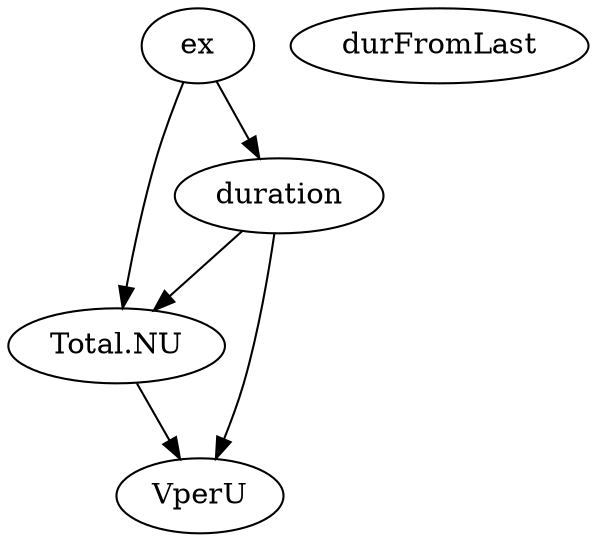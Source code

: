 digraph {
  "duration" ;
  "durFromLast" ;
  "ex" ;
  "Total.NU" ;
  "VperU" ;
  edge [dir=forward] "duration" -> "Total.NU" ;
  edge [dir=forward] "duration" -> "VperU" ;
  edge [dir=forward] "ex" -> "duration" ;
  edge [dir=forward] "ex" -> "Total.NU" ;
  edge [dir=forward] "Total.NU" -> "VperU" ;
}
